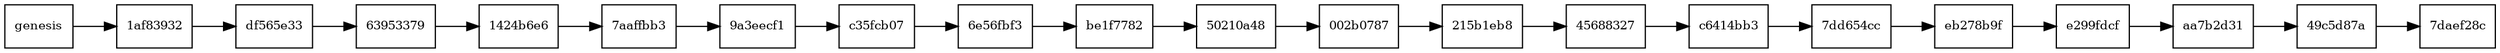 digraph drip { rankdir=LR; node [shape=box,fontsize=10];
  "genesis" -> "1af83932";
  "1af83932" -> "df565e33";
  "df565e33" -> "63953379";
  "63953379" -> "1424b6e6";
  "1424b6e6" -> "7aaffbb3";
  "7aaffbb3" -> "9a3eecf1";
  "9a3eecf1" -> "c35fcb07";
  "c35fcb07" -> "6e56fbf3";
  "6e56fbf3" -> "be1f7782";
  "be1f7782" -> "50210a48";
  "50210a48" -> "002b0787";
  "002b0787" -> "215b1eb8";
  "215b1eb8" -> "45688327";
  "45688327" -> "c6414bb3";
  "c6414bb3" -> "7dd654cc";
  "7dd654cc" -> "eb278b9f";
  "eb278b9f" -> "e299fdcf";
  "e299fdcf" -> "aa7b2d31";
  "aa7b2d31" -> "49c5d87a";
  "49c5d87a" -> "7daef28c";
}